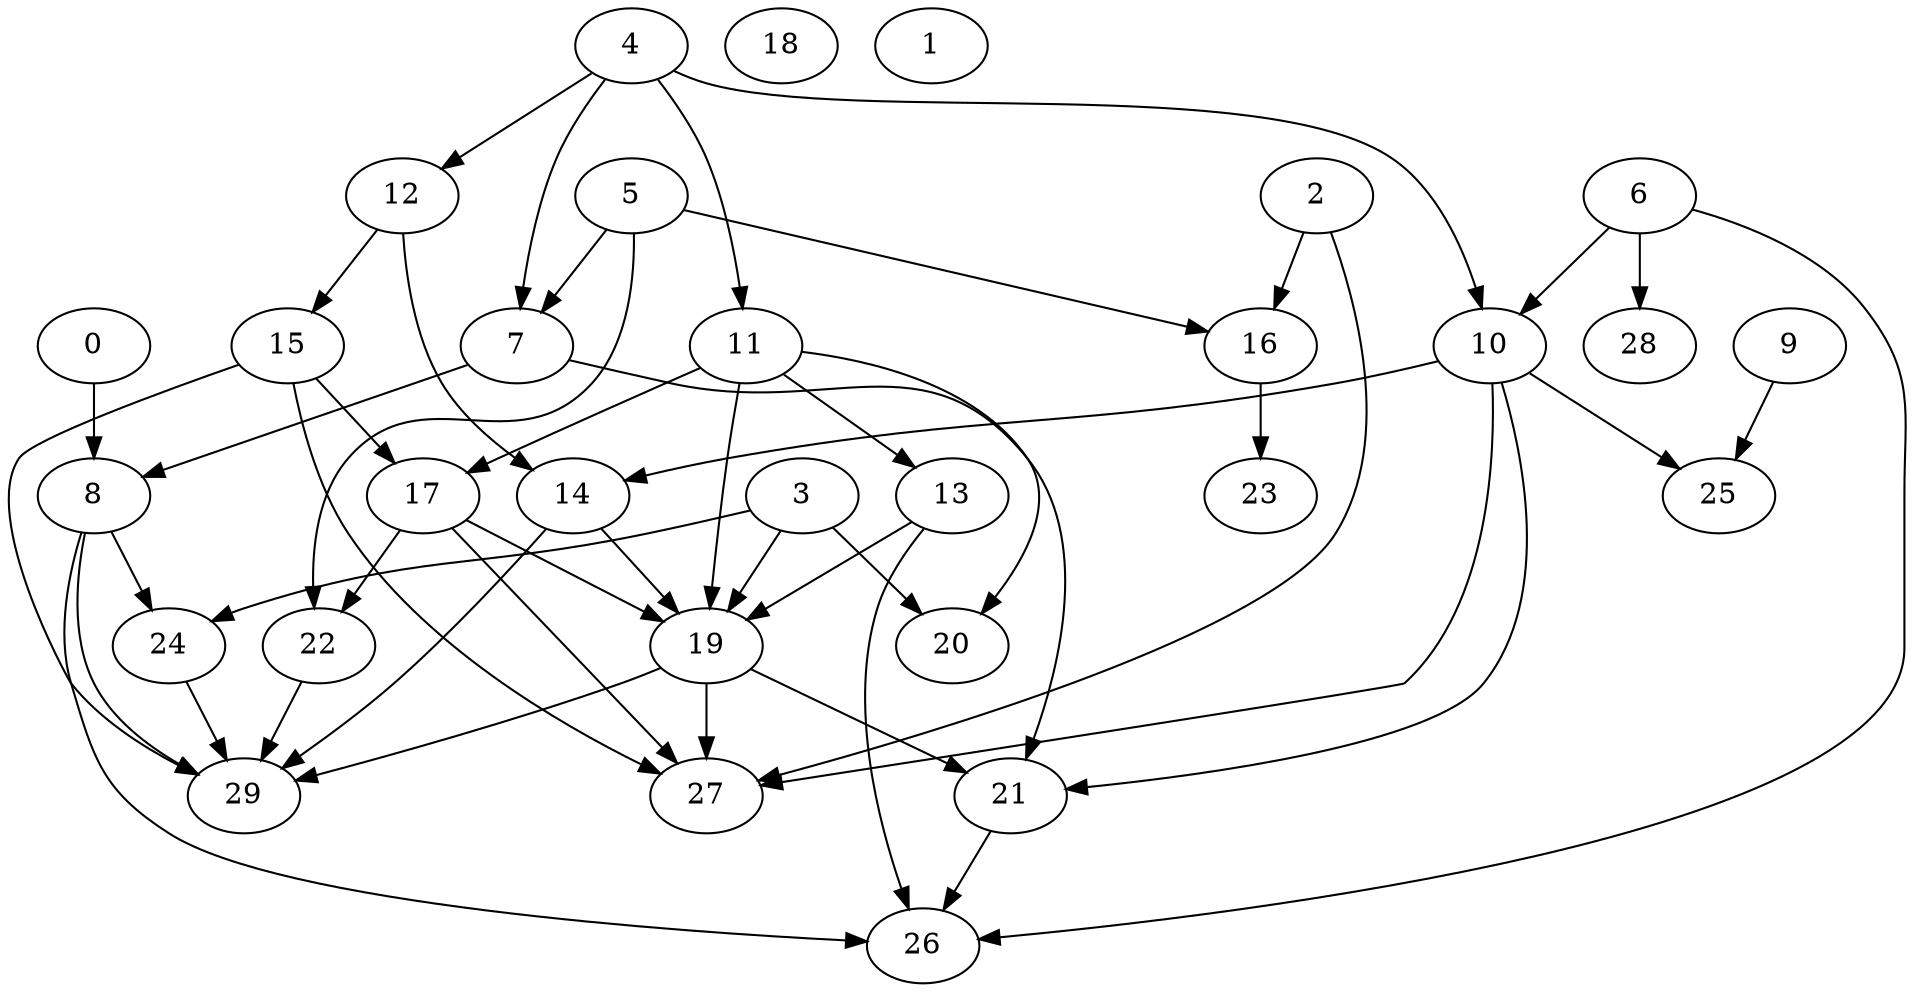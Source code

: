 digraph "Random_Nodes_30_Density_1.63_CCR_0.10_WeightType_Random_Homogeneous-2" {
6 [Weight=76];
4 [Weight=57];
10 [Weight=114];
12 [Weight=76];
5 [Weight=57];
0 [Weight=114];
7 [Weight=95];
14 [Weight=152];
11 [Weight=38];
15 [Weight=57];
3 [Weight=95];
13 [Weight=76];
8 [Weight=171];
17 [Weight=38];
9 [Weight=152];
19 [Weight=57];
2 [Weight=133];
21 [Weight=171];
24 [Weight=95];
25 [Weight=190];
22 [Weight=38];
16 [Weight=38];
29 [Weight=133];
27 [Weight=114];
23 [Weight=95];
26 [Weight=95];
28 [Weight=76];
18 [Weight=57];
1 [Weight=38];
20 [Weight=38];
6 -> 10 [Weight=6];
3 -> 24 [Weight=7];
4 -> 10 [Weight=6];
2 -> 16 [Weight=6];
2 -> 27 [Weight=3];
3 -> 20 [Weight=9];
6 -> 28 [Weight=3];
17 -> 19 [Weight=7];
11 -> 19 [Weight=8];
0 -> 8 [Weight=10];
21 -> 26 [Weight=8];
15 -> 29 [Weight=8];
10 -> 21 [Weight=10];
5 -> 16 [Weight=8];
15 -> 27 [Weight=3];
13 -> 26 [Weight=2];
5 -> 7 [Weight=5];
22 -> 29 [Weight=10];
19 -> 27 [Weight=10];
11 -> 20 [Weight=5];
19 -> 29 [Weight=8];
4 -> 7 [Weight=7];
10 -> 27 [Weight=2];
5 -> 22 [Weight=2];
12 -> 14 [Weight=2];
17 -> 22 [Weight=3];
10 -> 25 [Weight=5];
10 -> 14 [Weight=7];
16 -> 23 [Weight=9];
14 -> 19 [Weight=4];
8 -> 24 [Weight=6];
13 -> 19 [Weight=5];
6 -> 26 [Weight=2];
12 -> 15 [Weight=7];
9 -> 25 [Weight=2];
8 -> 26 [Weight=9];
3 -> 19 [Weight=7];
11 -> 17 [Weight=3];
24 -> 29 [Weight=3];
7 -> 21 [Weight=2];
19 -> 21 [Weight=4];
17 -> 27 [Weight=2];
15 -> 17 [Weight=10];
8 -> 29 [Weight=10];
7 -> 8 [Weight=2];
14 -> 29 [Weight=3];
4 -> 11 [Weight=3];
4 -> 12 [Weight=3];
11 -> 13 [Weight=8];
}
